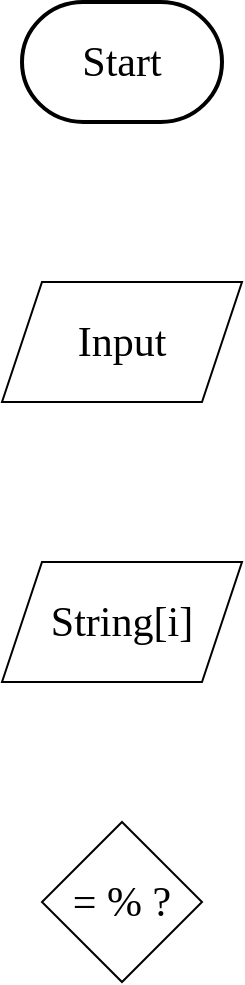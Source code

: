 <mxfile version="22.1.3" type="github">
  <diagram name="Page-1" id="-VF_EbaYCvRm8STx8MoL">
    <mxGraphModel dx="1434" dy="746" grid="1" gridSize="10" guides="1" tooltips="1" connect="1" arrows="1" fold="1" page="1" pageScale="1" pageWidth="850" pageHeight="1100" math="0" shadow="0">
      <root>
        <mxCell id="0" />
        <mxCell id="1" parent="0" />
        <mxCell id="_YTliVMQYqdYe4Vga_VR-2" value="&lt;font style=&quot;font-size: 21px;&quot;&gt;Start&lt;/font&gt;" style="strokeWidth=2;html=1;shape=mxgraph.flowchart.terminator;whiteSpace=wrap;fontFamily=Garamond;" vertex="1" parent="1">
          <mxGeometry x="350" y="40" width="100" height="60" as="geometry" />
        </mxCell>
        <mxCell id="_YTliVMQYqdYe4Vga_VR-3" value="&lt;font style=&quot;font-size: 21px;&quot; face=&quot;Garamond&quot;&gt;Input&lt;/font&gt;" style="shape=parallelogram;perimeter=parallelogramPerimeter;whiteSpace=wrap;html=1;fixedSize=1;" vertex="1" parent="1">
          <mxGeometry x="340" y="180" width="120" height="60" as="geometry" />
        </mxCell>
        <mxCell id="_YTliVMQYqdYe4Vga_VR-4" value="&lt;font style=&quot;font-size: 21px;&quot;&gt;String[i]&lt;/font&gt;" style="shape=parallelogram;perimeter=parallelogramPerimeter;whiteSpace=wrap;html=1;fixedSize=1;fontFamily=Garamond;fontSize=16;" vertex="1" parent="1">
          <mxGeometry x="340" y="320" width="120" height="60" as="geometry" />
        </mxCell>
        <mxCell id="_YTliVMQYqdYe4Vga_VR-5" value="&lt;font style=&quot;font-size: 21px;&quot;&gt;= % ?&lt;font style=&quot;font-size: 21px;&quot;&gt;&lt;br&gt;&lt;/font&gt;&lt;/font&gt;" style="rhombus;whiteSpace=wrap;html=1;fontFamily=Garamond;" vertex="1" parent="1">
          <mxGeometry x="360" y="450" width="80" height="80" as="geometry" />
        </mxCell>
      </root>
    </mxGraphModel>
  </diagram>
</mxfile>
